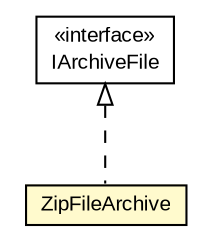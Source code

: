 #!/usr/local/bin/dot
#
# Class diagram 
# Generated by UMLGraph version R5_6-24-gf6e263 (http://www.umlgraph.org/)
#

digraph G {
	edge [fontname="arial",fontsize=10,labelfontname="arial",labelfontsize=10];
	node [fontname="arial",fontsize=10,shape=plaintext];
	nodesep=0.25;
	ranksep=0.5;
	// org.osmdroid.tileprovider.modules.IArchiveFile
	c63466 [label=<<table title="org.osmdroid.tileprovider.modules.IArchiveFile" border="0" cellborder="1" cellspacing="0" cellpadding="2" port="p" href="./IArchiveFile.html">
		<tr><td><table border="0" cellspacing="0" cellpadding="1">
<tr><td align="center" balign="center"> &#171;interface&#187; </td></tr>
<tr><td align="center" balign="center"> IArchiveFile </td></tr>
		</table></td></tr>
		</table>>, URL="./IArchiveFile.html", fontname="arial", fontcolor="black", fontsize=10.0];
	// org.osmdroid.tileprovider.modules.ZipFileArchive
	c63491 [label=<<table title="org.osmdroid.tileprovider.modules.ZipFileArchive" border="0" cellborder="1" cellspacing="0" cellpadding="2" port="p" bgcolor="lemonChiffon" href="./ZipFileArchive.html">
		<tr><td><table border="0" cellspacing="0" cellpadding="1">
<tr><td align="center" balign="center"> ZipFileArchive </td></tr>
		</table></td></tr>
		</table>>, URL="./ZipFileArchive.html", fontname="arial", fontcolor="black", fontsize=10.0];
	//org.osmdroid.tileprovider.modules.ZipFileArchive implements org.osmdroid.tileprovider.modules.IArchiveFile
	c63466:p -> c63491:p [dir=back,arrowtail=empty,style=dashed];
}

